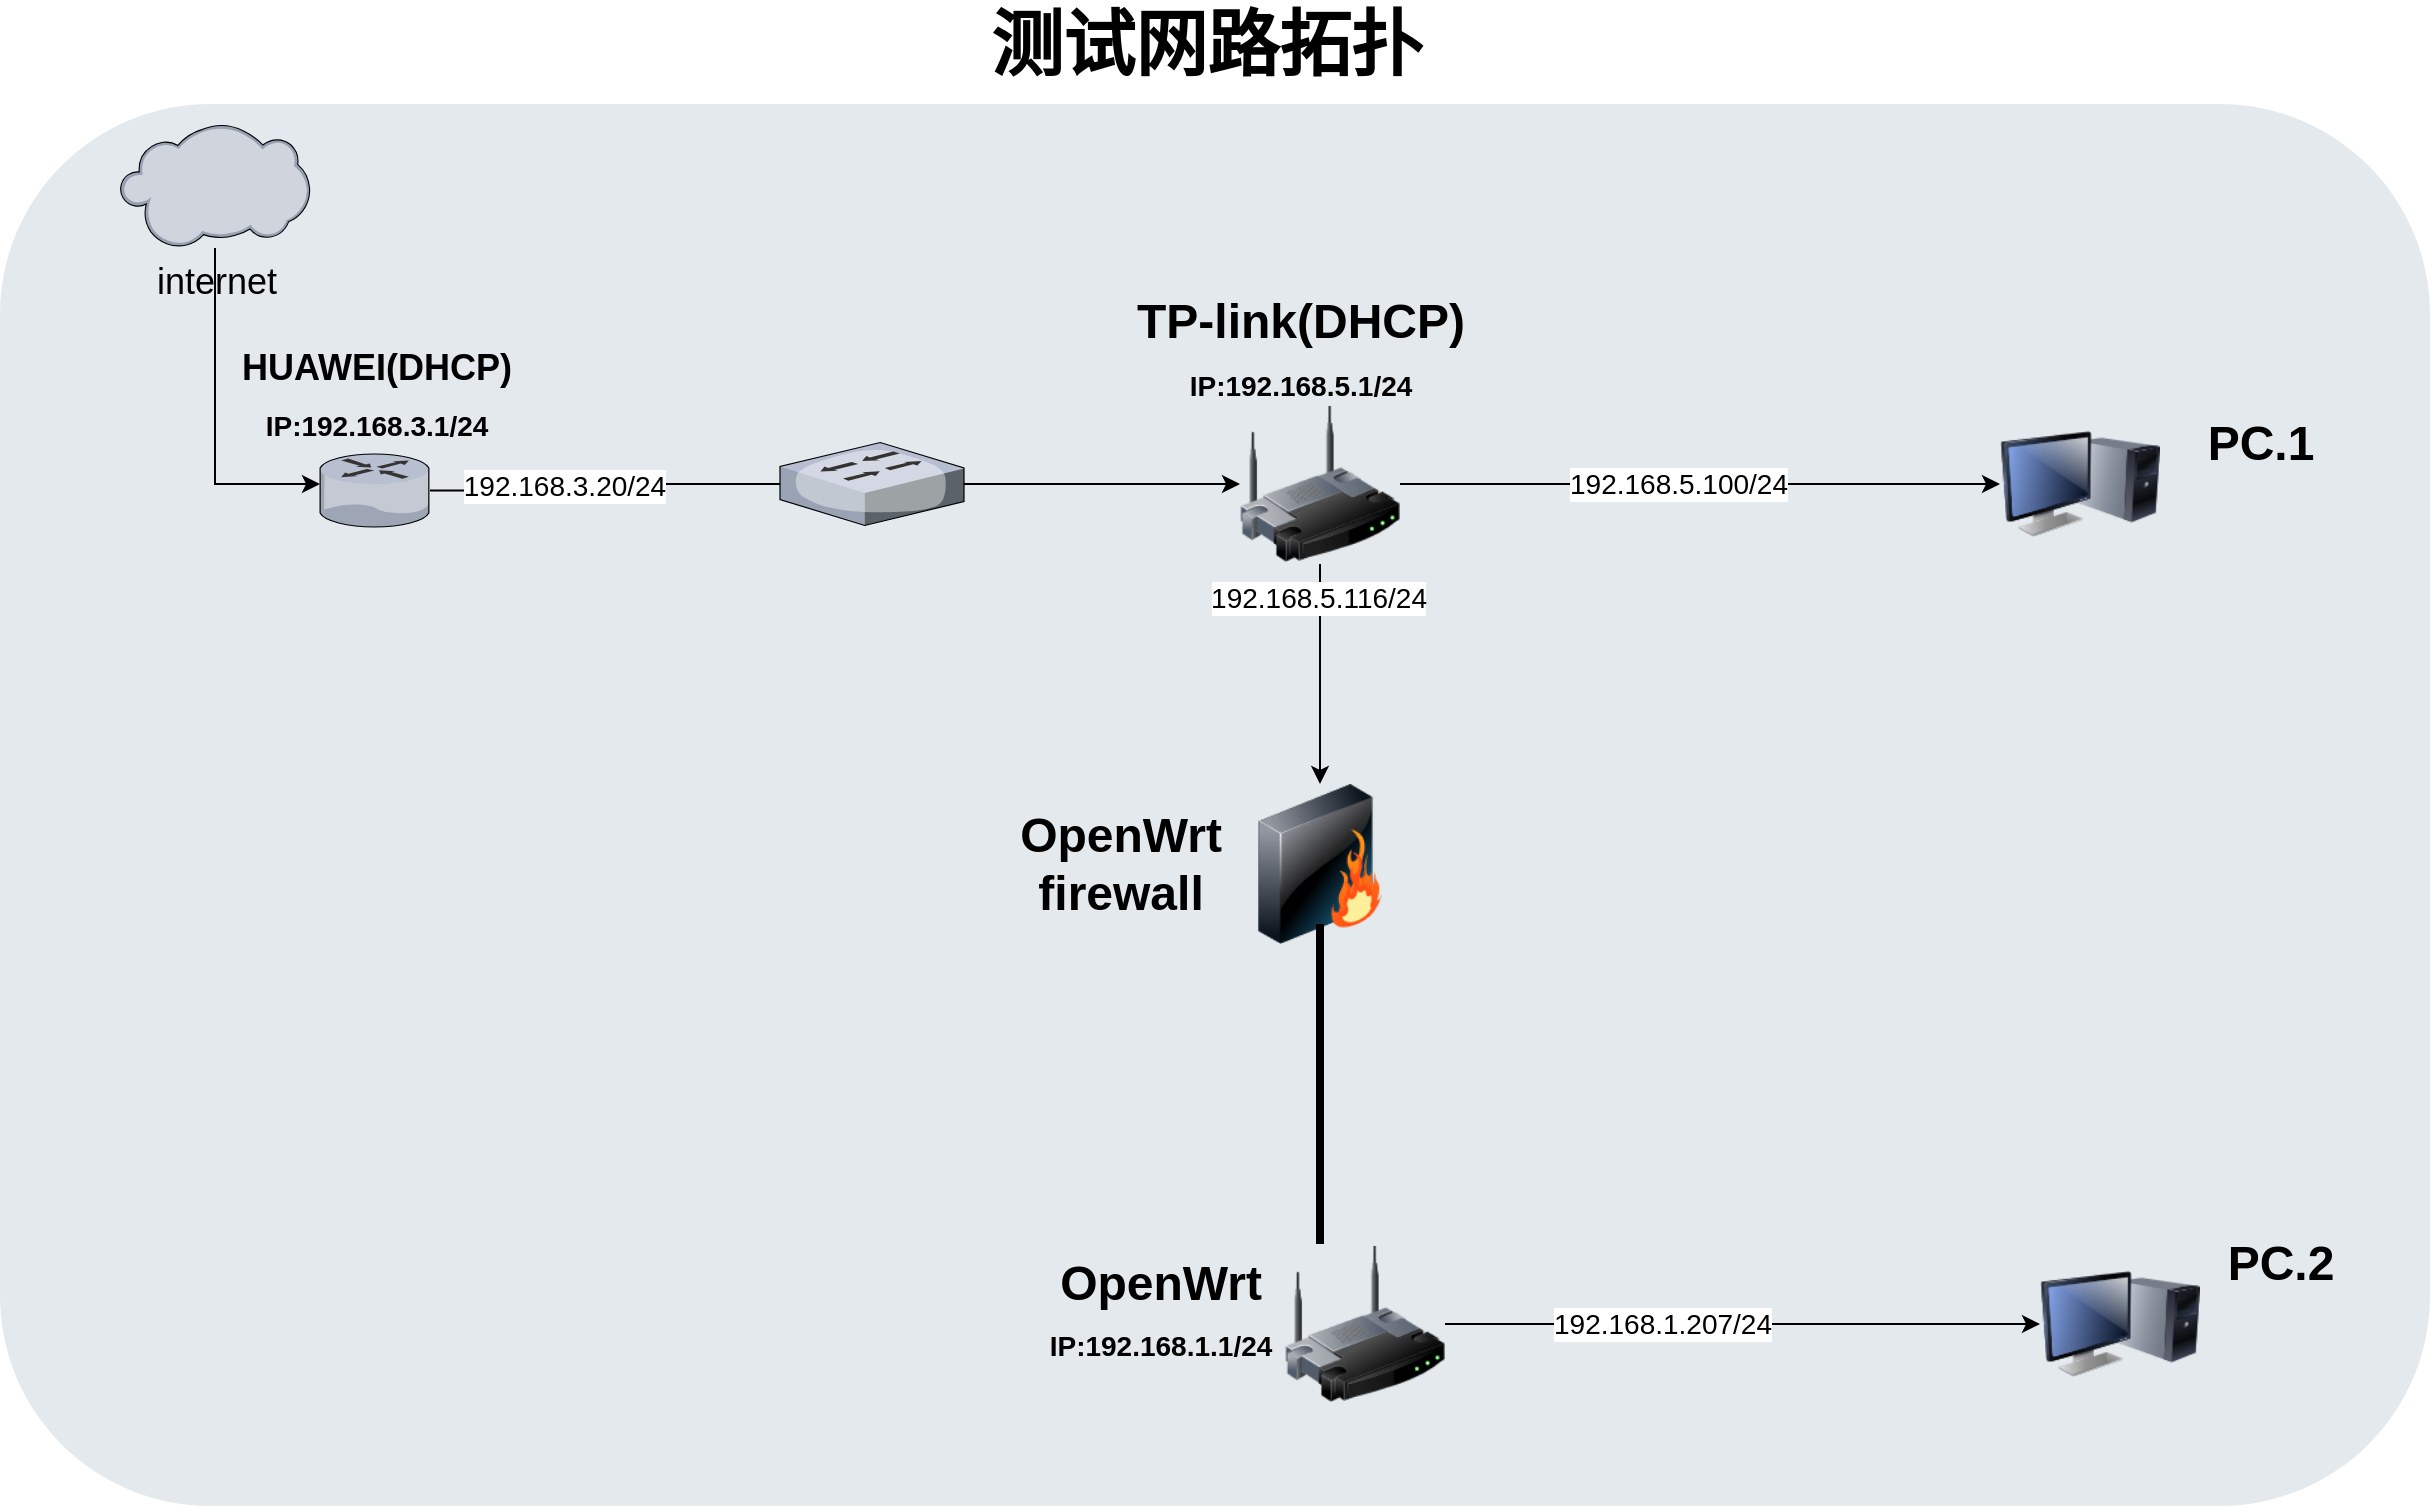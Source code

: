 <mxfile version="19.0.3" type="device"><diagram id="0NFYhJKeJ1Wbg6J89MJ9" name="第 1 页"><mxGraphModel dx="1350" dy="878" grid="1" gridSize="10" guides="1" tooltips="1" connect="1" arrows="1" fold="1" page="1" pageScale="1" pageWidth="827" pageHeight="1169" math="0" shadow="0"><root><mxCell id="0"/><mxCell id="1" parent="0"/><mxCell id="d3gGo3_QqD5uR5dgw455-1" value="" style="rounded=1;whiteSpace=wrap;html=1;shadow=0;strokeColor=none;fillColor=#BAC8D3;gradientColor=none;fontSize=18;fontColor=#F08705;opacity=40;fontStyle=0;strokeWidth=3;" parent="1" vertex="1"><mxGeometry x="340" y="80" width="1215" height="701" as="geometry"/></mxCell><mxCell id="oJLlIEhfbVVBGo9704ud-11" style="edgeStyle=orthogonalEdgeStyle;rounded=0;orthogonalLoop=1;jettySize=auto;html=1;startArrow=none;" parent="1" source="AwbxCMEhKmF4DLhqmrFk-6" target="3kxBuKvC75Z4-y1Pp-HC-1" edge="1"><mxGeometry relative="1" as="geometry"/></mxCell><mxCell id="oJLlIEhfbVVBGo9704ud-18" style="edgeStyle=orthogonalEdgeStyle;rounded=0;orthogonalLoop=1;jettySize=auto;html=1;fontSize=14;" parent="1" source="3kxBuKvC75Z4-y1Pp-HC-1" target="Wkr17wPM7rGbLl4nuKxG-3" edge="1"><mxGeometry relative="1" as="geometry"/></mxCell><mxCell id="oJLlIEhfbVVBGo9704ud-21" value="192.168.5.100/24" style="edgeLabel;html=1;align=center;verticalAlign=middle;resizable=0;points=[];fontSize=14;" parent="oJLlIEhfbVVBGo9704ud-18" vertex="1" connectable="0"><mxGeometry x="-0.804" y="-2" relative="1" as="geometry"><mxPoint x="109" y="-2" as="offset"/></mxGeometry></mxCell><mxCell id="oJLlIEhfbVVBGo9704ud-25" style="edgeStyle=orthogonalEdgeStyle;rounded=0;orthogonalLoop=1;jettySize=auto;html=1;exitX=0.5;exitY=1;exitDx=0;exitDy=0;fontSize=14;" parent="1" source="3kxBuKvC75Z4-y1Pp-HC-1" target="oJLlIEhfbVVBGo9704ud-1" edge="1"><mxGeometry relative="1" as="geometry"/></mxCell><mxCell id="AwbxCMEhKmF4DLhqmrFk-5" value="192.168.5.116/24" style="edgeLabel;html=1;align=center;verticalAlign=middle;resizable=0;points=[];fontSize=14;" parent="oJLlIEhfbVVBGo9704ud-25" vertex="1" connectable="0"><mxGeometry x="-0.691" y="-1" relative="1" as="geometry"><mxPoint as="offset"/></mxGeometry></mxCell><mxCell id="3kxBuKvC75Z4-y1Pp-HC-1" value="" style="image;html=1;image=img/lib/clip_art/networking/Wireless_Router_128x128.png;shadow=0;strokeColor=#000000;fillColor=#FFFFFF;gradientColor=none;fontSize=18;fontColor=#F08705;fontStyle=0" parent="1" vertex="1"><mxGeometry x="960" y="230" width="80" height="80" as="geometry"/></mxCell><mxCell id="Wkr17wPM7rGbLl4nuKxG-2" value="" style="edgeStyle=orthogonalEdgeStyle;rounded=0;orthogonalLoop=1;jettySize=auto;html=1;" parent="1" source="vtmzo7SQS6BUSjo5uDRS-2" target="Wkr17wPM7rGbLl4nuKxG-1" edge="1"><mxGeometry relative="1" as="geometry"/></mxCell><mxCell id="oJLlIEhfbVVBGo9704ud-24" value="192.168.1.207/24" style="edgeLabel;html=1;align=center;verticalAlign=middle;resizable=0;points=[];fontSize=14;" parent="Wkr17wPM7rGbLl4nuKxG-2" vertex="1" connectable="0"><mxGeometry x="0.647" y="-3" relative="1" as="geometry"><mxPoint x="-137" y="-3" as="offset"/></mxGeometry></mxCell><mxCell id="vtmzo7SQS6BUSjo5uDRS-2" value="" style="image;html=1;image=img/lib/clip_art/networking/Wireless_Router_128x128.png;shadow=0;strokeColor=#000000;fillColor=#FFFFFF;gradientColor=none;fontSize=18;fontColor=#F08705;fontStyle=0" parent="1" vertex="1"><mxGeometry x="982.5" y="650" width="80" height="80" as="geometry"/></mxCell><mxCell id="Wkr17wPM7rGbLl4nuKxG-1" value="" style="image;html=1;image=img/lib/clip_art/computers/Monitor_Tower_128x128.png;shadow=0;strokeColor=#000000;fillColor=#FFFFFF;gradientColor=none;fontSize=18;fontColor=#F08705;fontStyle=0" parent="1" vertex="1"><mxGeometry x="1360" y="650" width="80" height="80" as="geometry"/></mxCell><mxCell id="Wkr17wPM7rGbLl4nuKxG-3" value="" style="image;html=1;image=img/lib/clip_art/computers/Monitor_Tower_128x128.png;shadow=0;strokeColor=#000000;fillColor=#FFFFFF;gradientColor=none;fontSize=18;fontColor=#F08705;fontStyle=0" parent="1" vertex="1"><mxGeometry x="1340" y="230" width="80" height="80" as="geometry"/></mxCell><mxCell id="Wkr17wPM7rGbLl4nuKxG-5" value="TP-link(DHCP)" style="text;strokeColor=none;fillColor=none;html=1;fontSize=24;fontStyle=1;verticalAlign=middle;align=center;" parent="1" vertex="1"><mxGeometry x="940" y="169.25" width="100" height="40" as="geometry"/></mxCell><mxCell id="Wkr17wPM7rGbLl4nuKxG-9" value="PC.1" style="text;strokeColor=none;fillColor=none;html=1;fontSize=24;fontStyle=1;verticalAlign=middle;align=center;" parent="1" vertex="1"><mxGeometry x="1420" y="230" width="100" height="40" as="geometry"/></mxCell><mxCell id="Wkr17wPM7rGbLl4nuKxG-11" value="PC.2" style="text;strokeColor=none;fillColor=none;html=1;fontSize=24;fontStyle=1;verticalAlign=middle;align=center;" parent="1" vertex="1"><mxGeometry x="1430" y="640" width="100" height="40" as="geometry"/></mxCell><mxCell id="oJLlIEhfbVVBGo9704ud-1" value="" style="image;html=1;image=img/lib/clip_art/networking/Firewall_128x128.png;shadow=0;strokeColor=#000000;fillColor=#FFFFFF;gradientColor=none;fontSize=18;fontColor=#F08705;fontStyle=0" parent="1" vertex="1"><mxGeometry x="960" y="420" width="80" height="80" as="geometry"/></mxCell><mxCell id="oJLlIEhfbVVBGo9704ud-4" value="OpenWrt" style="text;strokeColor=none;fillColor=none;html=1;fontSize=24;fontStyle=1;verticalAlign=middle;align=center;" parent="1" vertex="1"><mxGeometry x="870" y="650" width="100" height="40" as="geometry"/></mxCell><mxCell id="oJLlIEhfbVVBGo9704ud-5" value="&lt;font style=&quot;font-size: 18px;&quot;&gt;internet&lt;/font&gt;" style="verticalLabelPosition=bottom;sketch=0;aspect=fixed;html=1;verticalAlign=top;strokeColor=none;align=center;outlineConnect=0;shape=mxgraph.citrix.cloud;" parent="1" vertex="1"><mxGeometry x="400" y="90" width="95" height="62" as="geometry"/></mxCell><mxCell id="oJLlIEhfbVVBGo9704ud-8" style="edgeStyle=orthogonalEdgeStyle;rounded=0;orthogonalLoop=1;jettySize=auto;html=1;" parent="1" source="oJLlIEhfbVVBGo9704ud-5" target="oJLlIEhfbVVBGo9704ud-6" edge="1"><mxGeometry relative="1" as="geometry"><Array as="points"><mxPoint x="510" y="270"/></Array></mxGeometry></mxCell><mxCell id="oJLlIEhfbVVBGo9704ud-6" value="" style="verticalLabelPosition=bottom;sketch=0;aspect=fixed;html=1;verticalAlign=top;strokeColor=none;align=center;outlineConnect=0;shape=mxgraph.citrix.router;" parent="1" vertex="1"><mxGeometry x="500" y="255" width="55" height="36.5" as="geometry"/></mxCell><mxCell id="oJLlIEhfbVVBGo9704ud-14" value="&lt;font style=&quot;font-size: 14px;&quot;&gt;IP:192.168.3.1/24&lt;/font&gt;" style="text;strokeColor=none;fillColor=none;html=1;fontSize=16;fontStyle=1;verticalAlign=middle;align=center;" parent="1" vertex="1"><mxGeometry x="477.5" y="220" width="100" height="40" as="geometry"/></mxCell><mxCell id="oJLlIEhfbVVBGo9704ud-20" value="&lt;font style=&quot;font-size: 14px;&quot;&gt;IP:192.168.5.1/24&lt;/font&gt;" style="text;strokeColor=none;fillColor=none;html=1;fontSize=16;fontStyle=1;verticalAlign=middle;align=center;" parent="1" vertex="1"><mxGeometry x="940" y="200" width="100" height="40" as="geometry"/></mxCell><mxCell id="oJLlIEhfbVVBGo9704ud-23" value="&lt;font style=&quot;font-size: 14px;&quot;&gt;IP:192.168.1.1/24&lt;/font&gt;" style="text;strokeColor=none;fillColor=none;html=1;fontSize=16;fontStyle=1;verticalAlign=middle;align=center;" parent="1" vertex="1"><mxGeometry x="870" y="680" width="100" height="40" as="geometry"/></mxCell><mxCell id="AwbxCMEhKmF4DLhqmrFk-2" value="OpenWrt&lt;br&gt;firewall&lt;br&gt;" style="text;strokeColor=none;fillColor=none;html=1;fontSize=24;fontStyle=1;verticalAlign=middle;align=center;" parent="1" vertex="1"><mxGeometry x="850" y="440" width="100" height="40" as="geometry"/></mxCell><mxCell id="AwbxCMEhKmF4DLhqmrFk-4" value="" style="line;strokeWidth=4;direction=south;html=1;perimeter=backbonePerimeter;points=[];outlineConnect=0;fontSize=14;" parent="1" vertex="1"><mxGeometry x="995" y="490" width="10" height="160" as="geometry"/></mxCell><mxCell id="AwbxCMEhKmF4DLhqmrFk-6" value="" style="verticalLabelPosition=bottom;sketch=0;aspect=fixed;html=1;verticalAlign=top;strokeColor=none;align=center;outlineConnect=0;shape=mxgraph.citrix.switch;fontSize=18;" parent="1" vertex="1"><mxGeometry x="730" y="249.25" width="92" height="41.5" as="geometry"/></mxCell><mxCell id="AwbxCMEhKmF4DLhqmrFk-7" value="" style="edgeStyle=orthogonalEdgeStyle;rounded=0;orthogonalLoop=1;jettySize=auto;html=1;endArrow=none;" parent="1" source="oJLlIEhfbVVBGo9704ud-6" target="AwbxCMEhKmF4DLhqmrFk-6" edge="1"><mxGeometry relative="1" as="geometry"><mxPoint x="625" y="270.1" as="sourcePoint"/><mxPoint x="892.5" y="270" as="targetPoint"/></mxGeometry></mxCell><mxCell id="AwbxCMEhKmF4DLhqmrFk-8" value="192.168.3.20/24" style="edgeLabel;html=1;align=center;verticalAlign=middle;resizable=0;points=[];fontSize=14;" parent="AwbxCMEhKmF4DLhqmrFk-7" vertex="1" connectable="0"><mxGeometry x="-0.813" relative="1" as="geometry"><mxPoint x="50" y="-3" as="offset"/></mxGeometry></mxCell><mxCell id="AwbxCMEhKmF4DLhqmrFk-10" value="&lt;font style=&quot;font-size: 18px;&quot;&gt;HUAWEI(DHCP)&lt;/font&gt;" style="text;strokeColor=none;fillColor=none;html=1;fontSize=24;fontStyle=1;verticalAlign=middle;align=center;" parent="1" vertex="1"><mxGeometry x="477.5" y="190" width="100" height="40" as="geometry"/></mxCell><mxCell id="AwbxCMEhKmF4DLhqmrFk-11" value="&lt;font style=&quot;font-size: 36px;&quot;&gt;测试网路拓扑&lt;/font&gt;" style="text;strokeColor=none;fillColor=none;html=1;fontSize=24;fontStyle=1;verticalAlign=middle;align=center;" parent="1" vertex="1"><mxGeometry x="768.75" y="30" width="347.5" height="40" as="geometry"/></mxCell></root></mxGraphModel></diagram></mxfile>